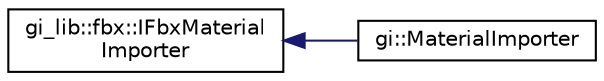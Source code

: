 digraph "Graphical Class Hierarchy"
{
  edge [fontname="Helvetica",fontsize="10",labelfontname="Helvetica",labelfontsize="10"];
  node [fontname="Helvetica",fontsize="10",shape=record];
  rankdir="LR";
  Node1 [label="gi_lib::fbx::IFbxMaterial\lImporter",height=0.2,width=0.4,color="black", fillcolor="white", style="filled",URL="$classgi__lib_1_1fbx_1_1_i_fbx_material_importer.html",tooltip="Interface used to import a concrete material. "];
  Node1 -> Node2 [dir="back",color="midnightblue",fontsize="10",style="solid",fontname="Helvetica"];
  Node2 [label="gi::MaterialImporter",height=0.2,width=0.4,color="black", fillcolor="white", style="filled",URL="$classgi_1_1_material_importer.html",tooltip="Handle the material import from a fbx file. "];
}

